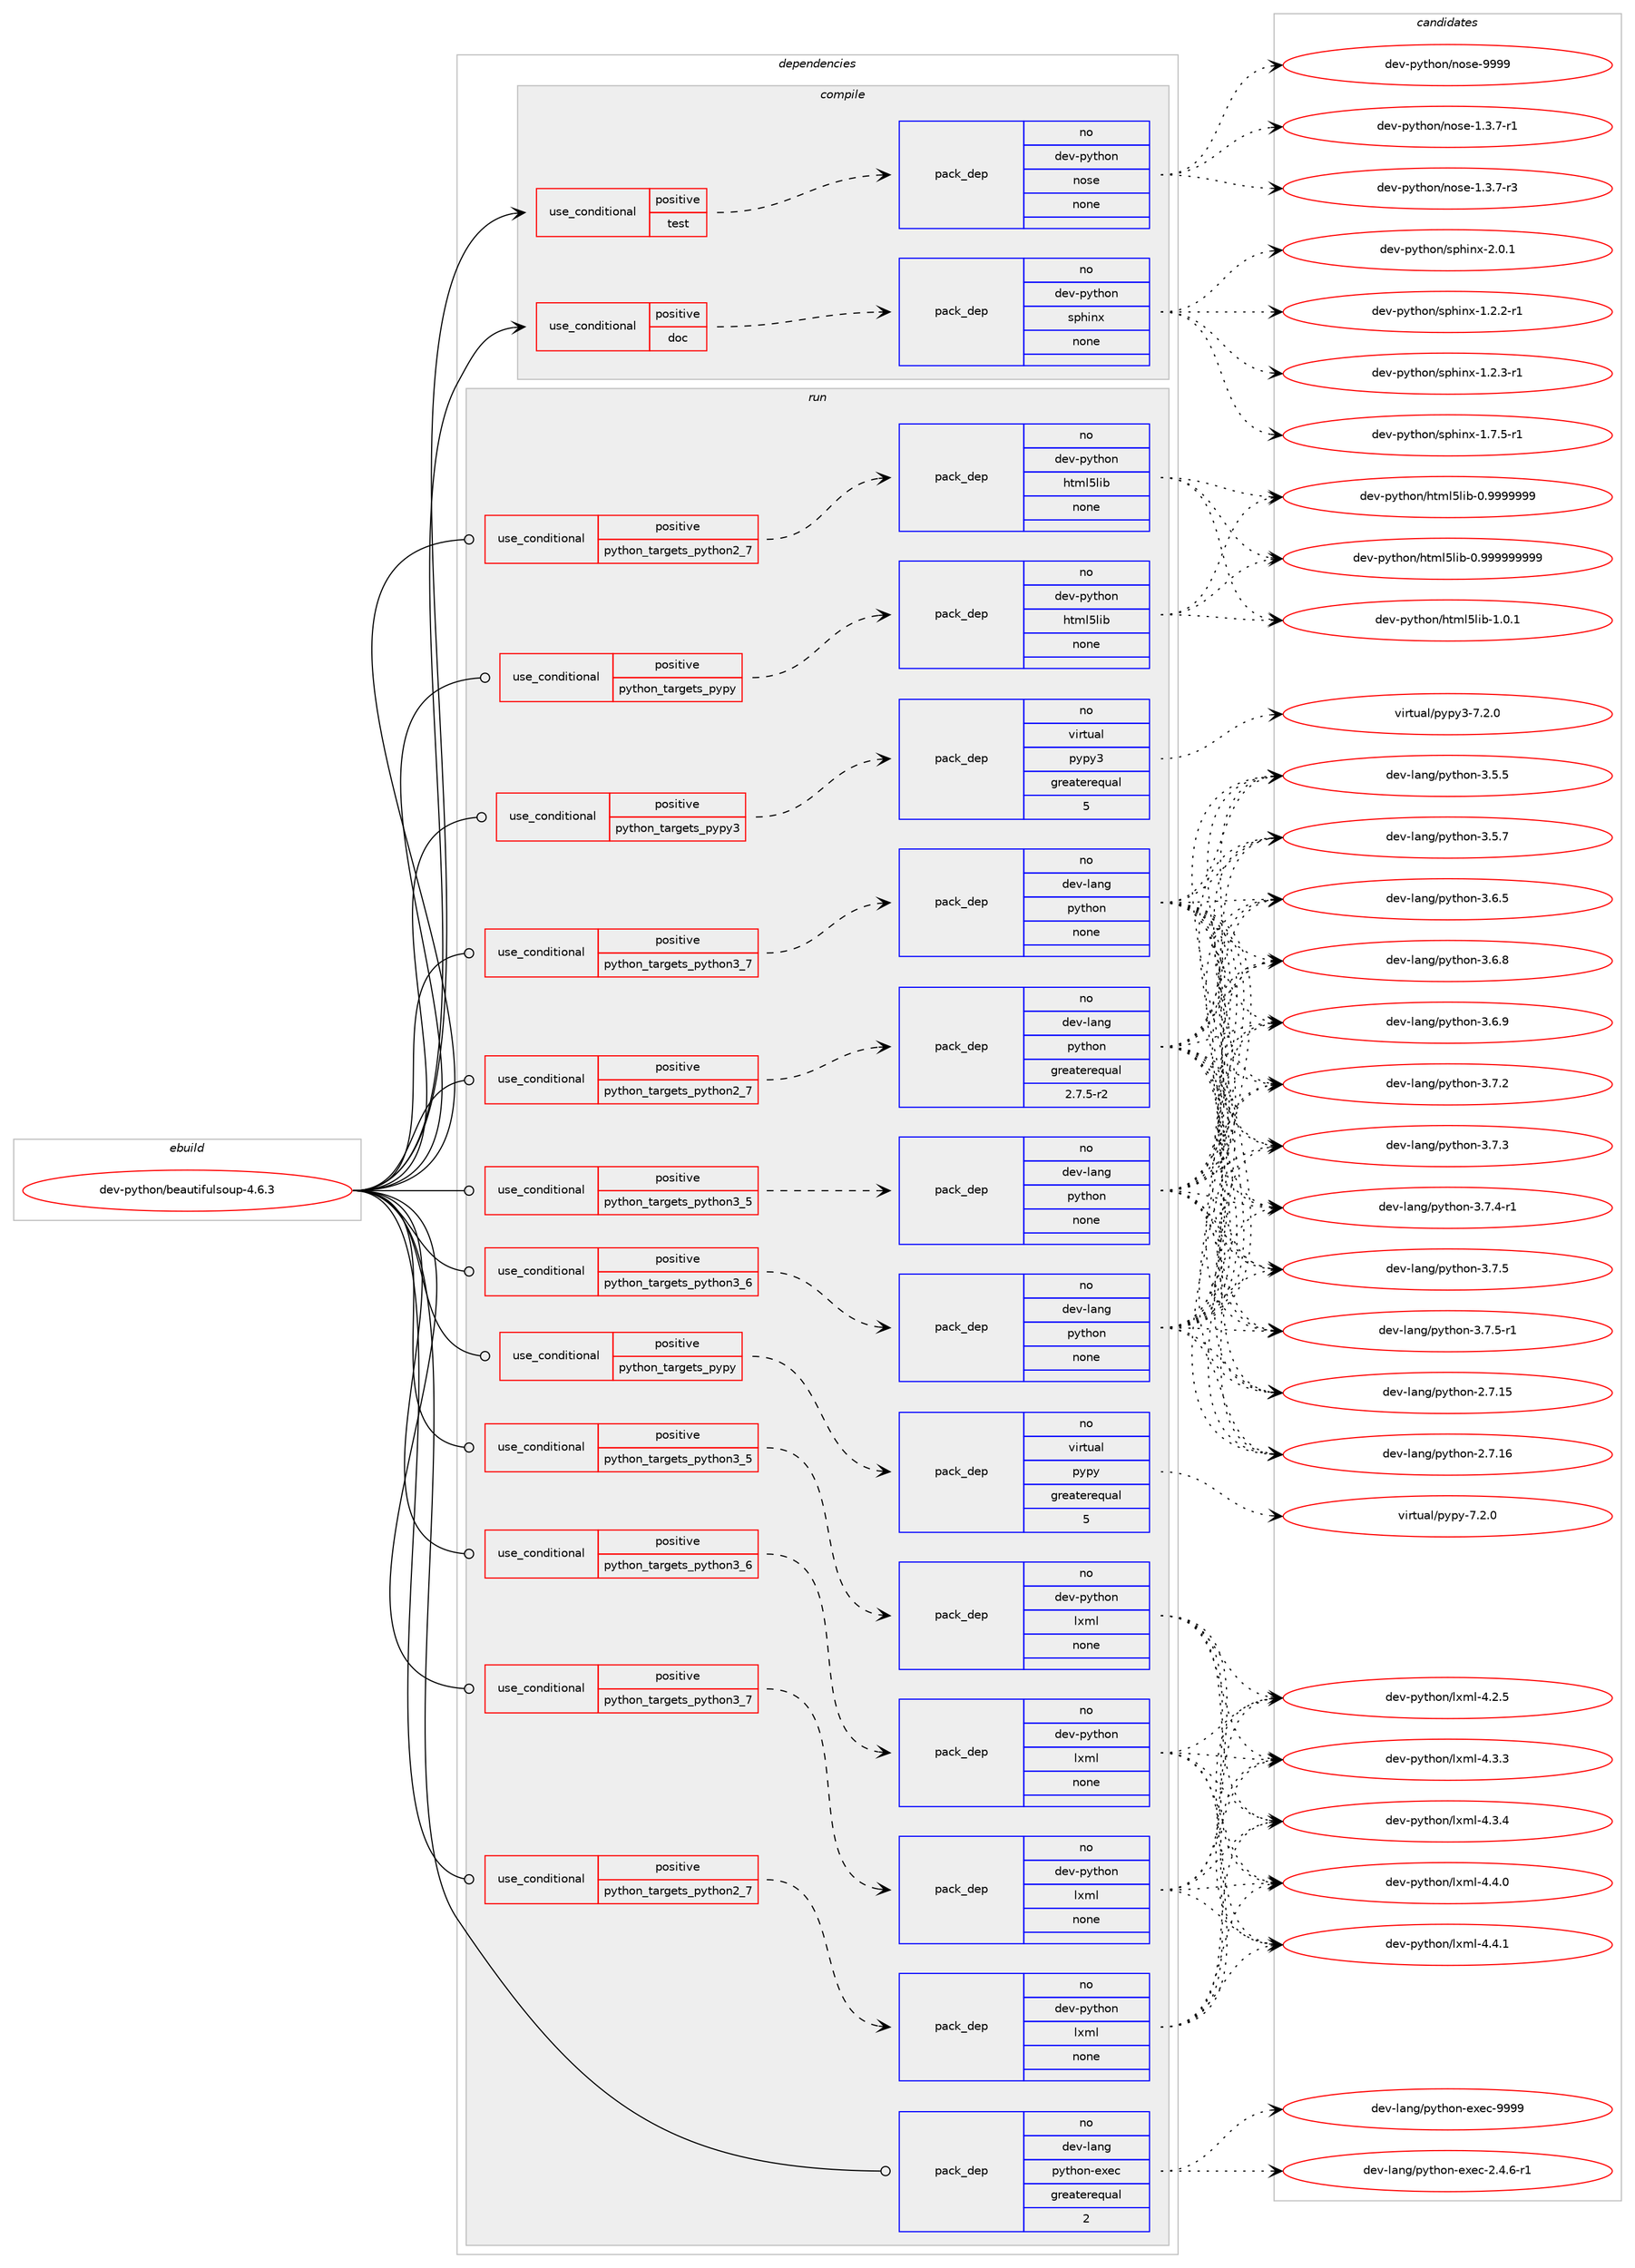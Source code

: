 digraph prolog {

# *************
# Graph options
# *************

newrank=true;
concentrate=true;
compound=true;
graph [rankdir=LR,fontname=Helvetica,fontsize=10,ranksep=1.5];#, ranksep=2.5, nodesep=0.2];
edge  [arrowhead=vee];
node  [fontname=Helvetica,fontsize=10];

# **********
# The ebuild
# **********

subgraph cluster_leftcol {
color=gray;
rank=same;
label=<<i>ebuild</i>>;
id [label="dev-python/beautifulsoup-4.6.3", color=red, width=4, href="../dev-python/beautifulsoup-4.6.3.svg"];
}

# ****************
# The dependencies
# ****************

subgraph cluster_midcol {
color=gray;
label=<<i>dependencies</i>>;
subgraph cluster_compile {
fillcolor="#eeeeee";
style=filled;
label=<<i>compile</i>>;
subgraph cond136819 {
dependency596554 [label=<<TABLE BORDER="0" CELLBORDER="1" CELLSPACING="0" CELLPADDING="4"><TR><TD ROWSPAN="3" CELLPADDING="10">use_conditional</TD></TR><TR><TD>positive</TD></TR><TR><TD>doc</TD></TR></TABLE>>, shape=none, color=red];
subgraph pack447960 {
dependency596555 [label=<<TABLE BORDER="0" CELLBORDER="1" CELLSPACING="0" CELLPADDING="4" WIDTH="220"><TR><TD ROWSPAN="6" CELLPADDING="30">pack_dep</TD></TR><TR><TD WIDTH="110">no</TD></TR><TR><TD>dev-python</TD></TR><TR><TD>sphinx</TD></TR><TR><TD>none</TD></TR><TR><TD></TD></TR></TABLE>>, shape=none, color=blue];
}
dependency596554:e -> dependency596555:w [weight=20,style="dashed",arrowhead="vee"];
}
id:e -> dependency596554:w [weight=20,style="solid",arrowhead="vee"];
subgraph cond136820 {
dependency596556 [label=<<TABLE BORDER="0" CELLBORDER="1" CELLSPACING="0" CELLPADDING="4"><TR><TD ROWSPAN="3" CELLPADDING="10">use_conditional</TD></TR><TR><TD>positive</TD></TR><TR><TD>test</TD></TR></TABLE>>, shape=none, color=red];
subgraph pack447961 {
dependency596557 [label=<<TABLE BORDER="0" CELLBORDER="1" CELLSPACING="0" CELLPADDING="4" WIDTH="220"><TR><TD ROWSPAN="6" CELLPADDING="30">pack_dep</TD></TR><TR><TD WIDTH="110">no</TD></TR><TR><TD>dev-python</TD></TR><TR><TD>nose</TD></TR><TR><TD>none</TD></TR><TR><TD></TD></TR></TABLE>>, shape=none, color=blue];
}
dependency596556:e -> dependency596557:w [weight=20,style="dashed",arrowhead="vee"];
}
id:e -> dependency596556:w [weight=20,style="solid",arrowhead="vee"];
}
subgraph cluster_compileandrun {
fillcolor="#eeeeee";
style=filled;
label=<<i>compile and run</i>>;
}
subgraph cluster_run {
fillcolor="#eeeeee";
style=filled;
label=<<i>run</i>>;
subgraph cond136821 {
dependency596558 [label=<<TABLE BORDER="0" CELLBORDER="1" CELLSPACING="0" CELLPADDING="4"><TR><TD ROWSPAN="3" CELLPADDING="10">use_conditional</TD></TR><TR><TD>positive</TD></TR><TR><TD>python_targets_pypy</TD></TR></TABLE>>, shape=none, color=red];
subgraph pack447962 {
dependency596559 [label=<<TABLE BORDER="0" CELLBORDER="1" CELLSPACING="0" CELLPADDING="4" WIDTH="220"><TR><TD ROWSPAN="6" CELLPADDING="30">pack_dep</TD></TR><TR><TD WIDTH="110">no</TD></TR><TR><TD>dev-python</TD></TR><TR><TD>html5lib</TD></TR><TR><TD>none</TD></TR><TR><TD></TD></TR></TABLE>>, shape=none, color=blue];
}
dependency596558:e -> dependency596559:w [weight=20,style="dashed",arrowhead="vee"];
}
id:e -> dependency596558:w [weight=20,style="solid",arrowhead="odot"];
subgraph cond136822 {
dependency596560 [label=<<TABLE BORDER="0" CELLBORDER="1" CELLSPACING="0" CELLPADDING="4"><TR><TD ROWSPAN="3" CELLPADDING="10">use_conditional</TD></TR><TR><TD>positive</TD></TR><TR><TD>python_targets_pypy</TD></TR></TABLE>>, shape=none, color=red];
subgraph pack447963 {
dependency596561 [label=<<TABLE BORDER="0" CELLBORDER="1" CELLSPACING="0" CELLPADDING="4" WIDTH="220"><TR><TD ROWSPAN="6" CELLPADDING="30">pack_dep</TD></TR><TR><TD WIDTH="110">no</TD></TR><TR><TD>virtual</TD></TR><TR><TD>pypy</TD></TR><TR><TD>greaterequal</TD></TR><TR><TD>5</TD></TR></TABLE>>, shape=none, color=blue];
}
dependency596560:e -> dependency596561:w [weight=20,style="dashed",arrowhead="vee"];
}
id:e -> dependency596560:w [weight=20,style="solid",arrowhead="odot"];
subgraph cond136823 {
dependency596562 [label=<<TABLE BORDER="0" CELLBORDER="1" CELLSPACING="0" CELLPADDING="4"><TR><TD ROWSPAN="3" CELLPADDING="10">use_conditional</TD></TR><TR><TD>positive</TD></TR><TR><TD>python_targets_pypy3</TD></TR></TABLE>>, shape=none, color=red];
subgraph pack447964 {
dependency596563 [label=<<TABLE BORDER="0" CELLBORDER="1" CELLSPACING="0" CELLPADDING="4" WIDTH="220"><TR><TD ROWSPAN="6" CELLPADDING="30">pack_dep</TD></TR><TR><TD WIDTH="110">no</TD></TR><TR><TD>virtual</TD></TR><TR><TD>pypy3</TD></TR><TR><TD>greaterequal</TD></TR><TR><TD>5</TD></TR></TABLE>>, shape=none, color=blue];
}
dependency596562:e -> dependency596563:w [weight=20,style="dashed",arrowhead="vee"];
}
id:e -> dependency596562:w [weight=20,style="solid",arrowhead="odot"];
subgraph cond136824 {
dependency596564 [label=<<TABLE BORDER="0" CELLBORDER="1" CELLSPACING="0" CELLPADDING="4"><TR><TD ROWSPAN="3" CELLPADDING="10">use_conditional</TD></TR><TR><TD>positive</TD></TR><TR><TD>python_targets_python2_7</TD></TR></TABLE>>, shape=none, color=red];
subgraph pack447965 {
dependency596565 [label=<<TABLE BORDER="0" CELLBORDER="1" CELLSPACING="0" CELLPADDING="4" WIDTH="220"><TR><TD ROWSPAN="6" CELLPADDING="30">pack_dep</TD></TR><TR><TD WIDTH="110">no</TD></TR><TR><TD>dev-lang</TD></TR><TR><TD>python</TD></TR><TR><TD>greaterequal</TD></TR><TR><TD>2.7.5-r2</TD></TR></TABLE>>, shape=none, color=blue];
}
dependency596564:e -> dependency596565:w [weight=20,style="dashed",arrowhead="vee"];
}
id:e -> dependency596564:w [weight=20,style="solid",arrowhead="odot"];
subgraph cond136825 {
dependency596566 [label=<<TABLE BORDER="0" CELLBORDER="1" CELLSPACING="0" CELLPADDING="4"><TR><TD ROWSPAN="3" CELLPADDING="10">use_conditional</TD></TR><TR><TD>positive</TD></TR><TR><TD>python_targets_python2_7</TD></TR></TABLE>>, shape=none, color=red];
subgraph pack447966 {
dependency596567 [label=<<TABLE BORDER="0" CELLBORDER="1" CELLSPACING="0" CELLPADDING="4" WIDTH="220"><TR><TD ROWSPAN="6" CELLPADDING="30">pack_dep</TD></TR><TR><TD WIDTH="110">no</TD></TR><TR><TD>dev-python</TD></TR><TR><TD>html5lib</TD></TR><TR><TD>none</TD></TR><TR><TD></TD></TR></TABLE>>, shape=none, color=blue];
}
dependency596566:e -> dependency596567:w [weight=20,style="dashed",arrowhead="vee"];
}
id:e -> dependency596566:w [weight=20,style="solid",arrowhead="odot"];
subgraph cond136826 {
dependency596568 [label=<<TABLE BORDER="0" CELLBORDER="1" CELLSPACING="0" CELLPADDING="4"><TR><TD ROWSPAN="3" CELLPADDING="10">use_conditional</TD></TR><TR><TD>positive</TD></TR><TR><TD>python_targets_python2_7</TD></TR></TABLE>>, shape=none, color=red];
subgraph pack447967 {
dependency596569 [label=<<TABLE BORDER="0" CELLBORDER="1" CELLSPACING="0" CELLPADDING="4" WIDTH="220"><TR><TD ROWSPAN="6" CELLPADDING="30">pack_dep</TD></TR><TR><TD WIDTH="110">no</TD></TR><TR><TD>dev-python</TD></TR><TR><TD>lxml</TD></TR><TR><TD>none</TD></TR><TR><TD></TD></TR></TABLE>>, shape=none, color=blue];
}
dependency596568:e -> dependency596569:w [weight=20,style="dashed",arrowhead="vee"];
}
id:e -> dependency596568:w [weight=20,style="solid",arrowhead="odot"];
subgraph cond136827 {
dependency596570 [label=<<TABLE BORDER="0" CELLBORDER="1" CELLSPACING="0" CELLPADDING="4"><TR><TD ROWSPAN="3" CELLPADDING="10">use_conditional</TD></TR><TR><TD>positive</TD></TR><TR><TD>python_targets_python3_5</TD></TR></TABLE>>, shape=none, color=red];
subgraph pack447968 {
dependency596571 [label=<<TABLE BORDER="0" CELLBORDER="1" CELLSPACING="0" CELLPADDING="4" WIDTH="220"><TR><TD ROWSPAN="6" CELLPADDING="30">pack_dep</TD></TR><TR><TD WIDTH="110">no</TD></TR><TR><TD>dev-lang</TD></TR><TR><TD>python</TD></TR><TR><TD>none</TD></TR><TR><TD></TD></TR></TABLE>>, shape=none, color=blue];
}
dependency596570:e -> dependency596571:w [weight=20,style="dashed",arrowhead="vee"];
}
id:e -> dependency596570:w [weight=20,style="solid",arrowhead="odot"];
subgraph cond136828 {
dependency596572 [label=<<TABLE BORDER="0" CELLBORDER="1" CELLSPACING="0" CELLPADDING="4"><TR><TD ROWSPAN="3" CELLPADDING="10">use_conditional</TD></TR><TR><TD>positive</TD></TR><TR><TD>python_targets_python3_5</TD></TR></TABLE>>, shape=none, color=red];
subgraph pack447969 {
dependency596573 [label=<<TABLE BORDER="0" CELLBORDER="1" CELLSPACING="0" CELLPADDING="4" WIDTH="220"><TR><TD ROWSPAN="6" CELLPADDING="30">pack_dep</TD></TR><TR><TD WIDTH="110">no</TD></TR><TR><TD>dev-python</TD></TR><TR><TD>lxml</TD></TR><TR><TD>none</TD></TR><TR><TD></TD></TR></TABLE>>, shape=none, color=blue];
}
dependency596572:e -> dependency596573:w [weight=20,style="dashed",arrowhead="vee"];
}
id:e -> dependency596572:w [weight=20,style="solid",arrowhead="odot"];
subgraph cond136829 {
dependency596574 [label=<<TABLE BORDER="0" CELLBORDER="1" CELLSPACING="0" CELLPADDING="4"><TR><TD ROWSPAN="3" CELLPADDING="10">use_conditional</TD></TR><TR><TD>positive</TD></TR><TR><TD>python_targets_python3_6</TD></TR></TABLE>>, shape=none, color=red];
subgraph pack447970 {
dependency596575 [label=<<TABLE BORDER="0" CELLBORDER="1" CELLSPACING="0" CELLPADDING="4" WIDTH="220"><TR><TD ROWSPAN="6" CELLPADDING="30">pack_dep</TD></TR><TR><TD WIDTH="110">no</TD></TR><TR><TD>dev-lang</TD></TR><TR><TD>python</TD></TR><TR><TD>none</TD></TR><TR><TD></TD></TR></TABLE>>, shape=none, color=blue];
}
dependency596574:e -> dependency596575:w [weight=20,style="dashed",arrowhead="vee"];
}
id:e -> dependency596574:w [weight=20,style="solid",arrowhead="odot"];
subgraph cond136830 {
dependency596576 [label=<<TABLE BORDER="0" CELLBORDER="1" CELLSPACING="0" CELLPADDING="4"><TR><TD ROWSPAN="3" CELLPADDING="10">use_conditional</TD></TR><TR><TD>positive</TD></TR><TR><TD>python_targets_python3_6</TD></TR></TABLE>>, shape=none, color=red];
subgraph pack447971 {
dependency596577 [label=<<TABLE BORDER="0" CELLBORDER="1" CELLSPACING="0" CELLPADDING="4" WIDTH="220"><TR><TD ROWSPAN="6" CELLPADDING="30">pack_dep</TD></TR><TR><TD WIDTH="110">no</TD></TR><TR><TD>dev-python</TD></TR><TR><TD>lxml</TD></TR><TR><TD>none</TD></TR><TR><TD></TD></TR></TABLE>>, shape=none, color=blue];
}
dependency596576:e -> dependency596577:w [weight=20,style="dashed",arrowhead="vee"];
}
id:e -> dependency596576:w [weight=20,style="solid",arrowhead="odot"];
subgraph cond136831 {
dependency596578 [label=<<TABLE BORDER="0" CELLBORDER="1" CELLSPACING="0" CELLPADDING="4"><TR><TD ROWSPAN="3" CELLPADDING="10">use_conditional</TD></TR><TR><TD>positive</TD></TR><TR><TD>python_targets_python3_7</TD></TR></TABLE>>, shape=none, color=red];
subgraph pack447972 {
dependency596579 [label=<<TABLE BORDER="0" CELLBORDER="1" CELLSPACING="0" CELLPADDING="4" WIDTH="220"><TR><TD ROWSPAN="6" CELLPADDING="30">pack_dep</TD></TR><TR><TD WIDTH="110">no</TD></TR><TR><TD>dev-lang</TD></TR><TR><TD>python</TD></TR><TR><TD>none</TD></TR><TR><TD></TD></TR></TABLE>>, shape=none, color=blue];
}
dependency596578:e -> dependency596579:w [weight=20,style="dashed",arrowhead="vee"];
}
id:e -> dependency596578:w [weight=20,style="solid",arrowhead="odot"];
subgraph cond136832 {
dependency596580 [label=<<TABLE BORDER="0" CELLBORDER="1" CELLSPACING="0" CELLPADDING="4"><TR><TD ROWSPAN="3" CELLPADDING="10">use_conditional</TD></TR><TR><TD>positive</TD></TR><TR><TD>python_targets_python3_7</TD></TR></TABLE>>, shape=none, color=red];
subgraph pack447973 {
dependency596581 [label=<<TABLE BORDER="0" CELLBORDER="1" CELLSPACING="0" CELLPADDING="4" WIDTH="220"><TR><TD ROWSPAN="6" CELLPADDING="30">pack_dep</TD></TR><TR><TD WIDTH="110">no</TD></TR><TR><TD>dev-python</TD></TR><TR><TD>lxml</TD></TR><TR><TD>none</TD></TR><TR><TD></TD></TR></TABLE>>, shape=none, color=blue];
}
dependency596580:e -> dependency596581:w [weight=20,style="dashed",arrowhead="vee"];
}
id:e -> dependency596580:w [weight=20,style="solid",arrowhead="odot"];
subgraph pack447974 {
dependency596582 [label=<<TABLE BORDER="0" CELLBORDER="1" CELLSPACING="0" CELLPADDING="4" WIDTH="220"><TR><TD ROWSPAN="6" CELLPADDING="30">pack_dep</TD></TR><TR><TD WIDTH="110">no</TD></TR><TR><TD>dev-lang</TD></TR><TR><TD>python-exec</TD></TR><TR><TD>greaterequal</TD></TR><TR><TD>2</TD></TR></TABLE>>, shape=none, color=blue];
}
id:e -> dependency596582:w [weight=20,style="solid",arrowhead="odot"];
}
}

# **************
# The candidates
# **************

subgraph cluster_choices {
rank=same;
color=gray;
label=<<i>candidates</i>>;

subgraph choice447960 {
color=black;
nodesep=1;
choice10010111845112121116104111110471151121041051101204549465046504511449 [label="dev-python/sphinx-1.2.2-r1", color=red, width=4,href="../dev-python/sphinx-1.2.2-r1.svg"];
choice10010111845112121116104111110471151121041051101204549465046514511449 [label="dev-python/sphinx-1.2.3-r1", color=red, width=4,href="../dev-python/sphinx-1.2.3-r1.svg"];
choice10010111845112121116104111110471151121041051101204549465546534511449 [label="dev-python/sphinx-1.7.5-r1", color=red, width=4,href="../dev-python/sphinx-1.7.5-r1.svg"];
choice1001011184511212111610411111047115112104105110120455046484649 [label="dev-python/sphinx-2.0.1", color=red, width=4,href="../dev-python/sphinx-2.0.1.svg"];
dependency596555:e -> choice10010111845112121116104111110471151121041051101204549465046504511449:w [style=dotted,weight="100"];
dependency596555:e -> choice10010111845112121116104111110471151121041051101204549465046514511449:w [style=dotted,weight="100"];
dependency596555:e -> choice10010111845112121116104111110471151121041051101204549465546534511449:w [style=dotted,weight="100"];
dependency596555:e -> choice1001011184511212111610411111047115112104105110120455046484649:w [style=dotted,weight="100"];
}
subgraph choice447961 {
color=black;
nodesep=1;
choice10010111845112121116104111110471101111151014549465146554511449 [label="dev-python/nose-1.3.7-r1", color=red, width=4,href="../dev-python/nose-1.3.7-r1.svg"];
choice10010111845112121116104111110471101111151014549465146554511451 [label="dev-python/nose-1.3.7-r3", color=red, width=4,href="../dev-python/nose-1.3.7-r3.svg"];
choice10010111845112121116104111110471101111151014557575757 [label="dev-python/nose-9999", color=red, width=4,href="../dev-python/nose-9999.svg"];
dependency596557:e -> choice10010111845112121116104111110471101111151014549465146554511449:w [style=dotted,weight="100"];
dependency596557:e -> choice10010111845112121116104111110471101111151014549465146554511451:w [style=dotted,weight="100"];
dependency596557:e -> choice10010111845112121116104111110471101111151014557575757:w [style=dotted,weight="100"];
}
subgraph choice447962 {
color=black;
nodesep=1;
choice1001011184511212111610411111047104116109108531081059845484657575757575757 [label="dev-python/html5lib-0.9999999", color=red, width=4,href="../dev-python/html5lib-0.9999999.svg"];
choice10010111845112121116104111110471041161091085310810598454846575757575757575757 [label="dev-python/html5lib-0.999999999", color=red, width=4,href="../dev-python/html5lib-0.999999999.svg"];
choice10010111845112121116104111110471041161091085310810598454946484649 [label="dev-python/html5lib-1.0.1", color=red, width=4,href="../dev-python/html5lib-1.0.1.svg"];
dependency596559:e -> choice1001011184511212111610411111047104116109108531081059845484657575757575757:w [style=dotted,weight="100"];
dependency596559:e -> choice10010111845112121116104111110471041161091085310810598454846575757575757575757:w [style=dotted,weight="100"];
dependency596559:e -> choice10010111845112121116104111110471041161091085310810598454946484649:w [style=dotted,weight="100"];
}
subgraph choice447963 {
color=black;
nodesep=1;
choice1181051141161179710847112121112121455546504648 [label="virtual/pypy-7.2.0", color=red, width=4,href="../virtual/pypy-7.2.0.svg"];
dependency596561:e -> choice1181051141161179710847112121112121455546504648:w [style=dotted,weight="100"];
}
subgraph choice447964 {
color=black;
nodesep=1;
choice118105114116117971084711212111212151455546504648 [label="virtual/pypy3-7.2.0", color=red, width=4,href="../virtual/pypy3-7.2.0.svg"];
dependency596563:e -> choice118105114116117971084711212111212151455546504648:w [style=dotted,weight="100"];
}
subgraph choice447965 {
color=black;
nodesep=1;
choice10010111845108971101034711212111610411111045504655464953 [label="dev-lang/python-2.7.15", color=red, width=4,href="../dev-lang/python-2.7.15.svg"];
choice10010111845108971101034711212111610411111045504655464954 [label="dev-lang/python-2.7.16", color=red, width=4,href="../dev-lang/python-2.7.16.svg"];
choice100101118451089711010347112121116104111110455146534653 [label="dev-lang/python-3.5.5", color=red, width=4,href="../dev-lang/python-3.5.5.svg"];
choice100101118451089711010347112121116104111110455146534655 [label="dev-lang/python-3.5.7", color=red, width=4,href="../dev-lang/python-3.5.7.svg"];
choice100101118451089711010347112121116104111110455146544653 [label="dev-lang/python-3.6.5", color=red, width=4,href="../dev-lang/python-3.6.5.svg"];
choice100101118451089711010347112121116104111110455146544656 [label="dev-lang/python-3.6.8", color=red, width=4,href="../dev-lang/python-3.6.8.svg"];
choice100101118451089711010347112121116104111110455146544657 [label="dev-lang/python-3.6.9", color=red, width=4,href="../dev-lang/python-3.6.9.svg"];
choice100101118451089711010347112121116104111110455146554650 [label="dev-lang/python-3.7.2", color=red, width=4,href="../dev-lang/python-3.7.2.svg"];
choice100101118451089711010347112121116104111110455146554651 [label="dev-lang/python-3.7.3", color=red, width=4,href="../dev-lang/python-3.7.3.svg"];
choice1001011184510897110103471121211161041111104551465546524511449 [label="dev-lang/python-3.7.4-r1", color=red, width=4,href="../dev-lang/python-3.7.4-r1.svg"];
choice100101118451089711010347112121116104111110455146554653 [label="dev-lang/python-3.7.5", color=red, width=4,href="../dev-lang/python-3.7.5.svg"];
choice1001011184510897110103471121211161041111104551465546534511449 [label="dev-lang/python-3.7.5-r1", color=red, width=4,href="../dev-lang/python-3.7.5-r1.svg"];
dependency596565:e -> choice10010111845108971101034711212111610411111045504655464953:w [style=dotted,weight="100"];
dependency596565:e -> choice10010111845108971101034711212111610411111045504655464954:w [style=dotted,weight="100"];
dependency596565:e -> choice100101118451089711010347112121116104111110455146534653:w [style=dotted,weight="100"];
dependency596565:e -> choice100101118451089711010347112121116104111110455146534655:w [style=dotted,weight="100"];
dependency596565:e -> choice100101118451089711010347112121116104111110455146544653:w [style=dotted,weight="100"];
dependency596565:e -> choice100101118451089711010347112121116104111110455146544656:w [style=dotted,weight="100"];
dependency596565:e -> choice100101118451089711010347112121116104111110455146544657:w [style=dotted,weight="100"];
dependency596565:e -> choice100101118451089711010347112121116104111110455146554650:w [style=dotted,weight="100"];
dependency596565:e -> choice100101118451089711010347112121116104111110455146554651:w [style=dotted,weight="100"];
dependency596565:e -> choice1001011184510897110103471121211161041111104551465546524511449:w [style=dotted,weight="100"];
dependency596565:e -> choice100101118451089711010347112121116104111110455146554653:w [style=dotted,weight="100"];
dependency596565:e -> choice1001011184510897110103471121211161041111104551465546534511449:w [style=dotted,weight="100"];
}
subgraph choice447966 {
color=black;
nodesep=1;
choice1001011184511212111610411111047104116109108531081059845484657575757575757 [label="dev-python/html5lib-0.9999999", color=red, width=4,href="../dev-python/html5lib-0.9999999.svg"];
choice10010111845112121116104111110471041161091085310810598454846575757575757575757 [label="dev-python/html5lib-0.999999999", color=red, width=4,href="../dev-python/html5lib-0.999999999.svg"];
choice10010111845112121116104111110471041161091085310810598454946484649 [label="dev-python/html5lib-1.0.1", color=red, width=4,href="../dev-python/html5lib-1.0.1.svg"];
dependency596567:e -> choice1001011184511212111610411111047104116109108531081059845484657575757575757:w [style=dotted,weight="100"];
dependency596567:e -> choice10010111845112121116104111110471041161091085310810598454846575757575757575757:w [style=dotted,weight="100"];
dependency596567:e -> choice10010111845112121116104111110471041161091085310810598454946484649:w [style=dotted,weight="100"];
}
subgraph choice447967 {
color=black;
nodesep=1;
choice1001011184511212111610411111047108120109108455246504653 [label="dev-python/lxml-4.2.5", color=red, width=4,href="../dev-python/lxml-4.2.5.svg"];
choice1001011184511212111610411111047108120109108455246514651 [label="dev-python/lxml-4.3.3", color=red, width=4,href="../dev-python/lxml-4.3.3.svg"];
choice1001011184511212111610411111047108120109108455246514652 [label="dev-python/lxml-4.3.4", color=red, width=4,href="../dev-python/lxml-4.3.4.svg"];
choice1001011184511212111610411111047108120109108455246524648 [label="dev-python/lxml-4.4.0", color=red, width=4,href="../dev-python/lxml-4.4.0.svg"];
choice1001011184511212111610411111047108120109108455246524649 [label="dev-python/lxml-4.4.1", color=red, width=4,href="../dev-python/lxml-4.4.1.svg"];
dependency596569:e -> choice1001011184511212111610411111047108120109108455246504653:w [style=dotted,weight="100"];
dependency596569:e -> choice1001011184511212111610411111047108120109108455246514651:w [style=dotted,weight="100"];
dependency596569:e -> choice1001011184511212111610411111047108120109108455246514652:w [style=dotted,weight="100"];
dependency596569:e -> choice1001011184511212111610411111047108120109108455246524648:w [style=dotted,weight="100"];
dependency596569:e -> choice1001011184511212111610411111047108120109108455246524649:w [style=dotted,weight="100"];
}
subgraph choice447968 {
color=black;
nodesep=1;
choice10010111845108971101034711212111610411111045504655464953 [label="dev-lang/python-2.7.15", color=red, width=4,href="../dev-lang/python-2.7.15.svg"];
choice10010111845108971101034711212111610411111045504655464954 [label="dev-lang/python-2.7.16", color=red, width=4,href="../dev-lang/python-2.7.16.svg"];
choice100101118451089711010347112121116104111110455146534653 [label="dev-lang/python-3.5.5", color=red, width=4,href="../dev-lang/python-3.5.5.svg"];
choice100101118451089711010347112121116104111110455146534655 [label="dev-lang/python-3.5.7", color=red, width=4,href="../dev-lang/python-3.5.7.svg"];
choice100101118451089711010347112121116104111110455146544653 [label="dev-lang/python-3.6.5", color=red, width=4,href="../dev-lang/python-3.6.5.svg"];
choice100101118451089711010347112121116104111110455146544656 [label="dev-lang/python-3.6.8", color=red, width=4,href="../dev-lang/python-3.6.8.svg"];
choice100101118451089711010347112121116104111110455146544657 [label="dev-lang/python-3.6.9", color=red, width=4,href="../dev-lang/python-3.6.9.svg"];
choice100101118451089711010347112121116104111110455146554650 [label="dev-lang/python-3.7.2", color=red, width=4,href="../dev-lang/python-3.7.2.svg"];
choice100101118451089711010347112121116104111110455146554651 [label="dev-lang/python-3.7.3", color=red, width=4,href="../dev-lang/python-3.7.3.svg"];
choice1001011184510897110103471121211161041111104551465546524511449 [label="dev-lang/python-3.7.4-r1", color=red, width=4,href="../dev-lang/python-3.7.4-r1.svg"];
choice100101118451089711010347112121116104111110455146554653 [label="dev-lang/python-3.7.5", color=red, width=4,href="../dev-lang/python-3.7.5.svg"];
choice1001011184510897110103471121211161041111104551465546534511449 [label="dev-lang/python-3.7.5-r1", color=red, width=4,href="../dev-lang/python-3.7.5-r1.svg"];
dependency596571:e -> choice10010111845108971101034711212111610411111045504655464953:w [style=dotted,weight="100"];
dependency596571:e -> choice10010111845108971101034711212111610411111045504655464954:w [style=dotted,weight="100"];
dependency596571:e -> choice100101118451089711010347112121116104111110455146534653:w [style=dotted,weight="100"];
dependency596571:e -> choice100101118451089711010347112121116104111110455146534655:w [style=dotted,weight="100"];
dependency596571:e -> choice100101118451089711010347112121116104111110455146544653:w [style=dotted,weight="100"];
dependency596571:e -> choice100101118451089711010347112121116104111110455146544656:w [style=dotted,weight="100"];
dependency596571:e -> choice100101118451089711010347112121116104111110455146544657:w [style=dotted,weight="100"];
dependency596571:e -> choice100101118451089711010347112121116104111110455146554650:w [style=dotted,weight="100"];
dependency596571:e -> choice100101118451089711010347112121116104111110455146554651:w [style=dotted,weight="100"];
dependency596571:e -> choice1001011184510897110103471121211161041111104551465546524511449:w [style=dotted,weight="100"];
dependency596571:e -> choice100101118451089711010347112121116104111110455146554653:w [style=dotted,weight="100"];
dependency596571:e -> choice1001011184510897110103471121211161041111104551465546534511449:w [style=dotted,weight="100"];
}
subgraph choice447969 {
color=black;
nodesep=1;
choice1001011184511212111610411111047108120109108455246504653 [label="dev-python/lxml-4.2.5", color=red, width=4,href="../dev-python/lxml-4.2.5.svg"];
choice1001011184511212111610411111047108120109108455246514651 [label="dev-python/lxml-4.3.3", color=red, width=4,href="../dev-python/lxml-4.3.3.svg"];
choice1001011184511212111610411111047108120109108455246514652 [label="dev-python/lxml-4.3.4", color=red, width=4,href="../dev-python/lxml-4.3.4.svg"];
choice1001011184511212111610411111047108120109108455246524648 [label="dev-python/lxml-4.4.0", color=red, width=4,href="../dev-python/lxml-4.4.0.svg"];
choice1001011184511212111610411111047108120109108455246524649 [label="dev-python/lxml-4.4.1", color=red, width=4,href="../dev-python/lxml-4.4.1.svg"];
dependency596573:e -> choice1001011184511212111610411111047108120109108455246504653:w [style=dotted,weight="100"];
dependency596573:e -> choice1001011184511212111610411111047108120109108455246514651:w [style=dotted,weight="100"];
dependency596573:e -> choice1001011184511212111610411111047108120109108455246514652:w [style=dotted,weight="100"];
dependency596573:e -> choice1001011184511212111610411111047108120109108455246524648:w [style=dotted,weight="100"];
dependency596573:e -> choice1001011184511212111610411111047108120109108455246524649:w [style=dotted,weight="100"];
}
subgraph choice447970 {
color=black;
nodesep=1;
choice10010111845108971101034711212111610411111045504655464953 [label="dev-lang/python-2.7.15", color=red, width=4,href="../dev-lang/python-2.7.15.svg"];
choice10010111845108971101034711212111610411111045504655464954 [label="dev-lang/python-2.7.16", color=red, width=4,href="../dev-lang/python-2.7.16.svg"];
choice100101118451089711010347112121116104111110455146534653 [label="dev-lang/python-3.5.5", color=red, width=4,href="../dev-lang/python-3.5.5.svg"];
choice100101118451089711010347112121116104111110455146534655 [label="dev-lang/python-3.5.7", color=red, width=4,href="../dev-lang/python-3.5.7.svg"];
choice100101118451089711010347112121116104111110455146544653 [label="dev-lang/python-3.6.5", color=red, width=4,href="../dev-lang/python-3.6.5.svg"];
choice100101118451089711010347112121116104111110455146544656 [label="dev-lang/python-3.6.8", color=red, width=4,href="../dev-lang/python-3.6.8.svg"];
choice100101118451089711010347112121116104111110455146544657 [label="dev-lang/python-3.6.9", color=red, width=4,href="../dev-lang/python-3.6.9.svg"];
choice100101118451089711010347112121116104111110455146554650 [label="dev-lang/python-3.7.2", color=red, width=4,href="../dev-lang/python-3.7.2.svg"];
choice100101118451089711010347112121116104111110455146554651 [label="dev-lang/python-3.7.3", color=red, width=4,href="../dev-lang/python-3.7.3.svg"];
choice1001011184510897110103471121211161041111104551465546524511449 [label="dev-lang/python-3.7.4-r1", color=red, width=4,href="../dev-lang/python-3.7.4-r1.svg"];
choice100101118451089711010347112121116104111110455146554653 [label="dev-lang/python-3.7.5", color=red, width=4,href="../dev-lang/python-3.7.5.svg"];
choice1001011184510897110103471121211161041111104551465546534511449 [label="dev-lang/python-3.7.5-r1", color=red, width=4,href="../dev-lang/python-3.7.5-r1.svg"];
dependency596575:e -> choice10010111845108971101034711212111610411111045504655464953:w [style=dotted,weight="100"];
dependency596575:e -> choice10010111845108971101034711212111610411111045504655464954:w [style=dotted,weight="100"];
dependency596575:e -> choice100101118451089711010347112121116104111110455146534653:w [style=dotted,weight="100"];
dependency596575:e -> choice100101118451089711010347112121116104111110455146534655:w [style=dotted,weight="100"];
dependency596575:e -> choice100101118451089711010347112121116104111110455146544653:w [style=dotted,weight="100"];
dependency596575:e -> choice100101118451089711010347112121116104111110455146544656:w [style=dotted,weight="100"];
dependency596575:e -> choice100101118451089711010347112121116104111110455146544657:w [style=dotted,weight="100"];
dependency596575:e -> choice100101118451089711010347112121116104111110455146554650:w [style=dotted,weight="100"];
dependency596575:e -> choice100101118451089711010347112121116104111110455146554651:w [style=dotted,weight="100"];
dependency596575:e -> choice1001011184510897110103471121211161041111104551465546524511449:w [style=dotted,weight="100"];
dependency596575:e -> choice100101118451089711010347112121116104111110455146554653:w [style=dotted,weight="100"];
dependency596575:e -> choice1001011184510897110103471121211161041111104551465546534511449:w [style=dotted,weight="100"];
}
subgraph choice447971 {
color=black;
nodesep=1;
choice1001011184511212111610411111047108120109108455246504653 [label="dev-python/lxml-4.2.5", color=red, width=4,href="../dev-python/lxml-4.2.5.svg"];
choice1001011184511212111610411111047108120109108455246514651 [label="dev-python/lxml-4.3.3", color=red, width=4,href="../dev-python/lxml-4.3.3.svg"];
choice1001011184511212111610411111047108120109108455246514652 [label="dev-python/lxml-4.3.4", color=red, width=4,href="../dev-python/lxml-4.3.4.svg"];
choice1001011184511212111610411111047108120109108455246524648 [label="dev-python/lxml-4.4.0", color=red, width=4,href="../dev-python/lxml-4.4.0.svg"];
choice1001011184511212111610411111047108120109108455246524649 [label="dev-python/lxml-4.4.1", color=red, width=4,href="../dev-python/lxml-4.4.1.svg"];
dependency596577:e -> choice1001011184511212111610411111047108120109108455246504653:w [style=dotted,weight="100"];
dependency596577:e -> choice1001011184511212111610411111047108120109108455246514651:w [style=dotted,weight="100"];
dependency596577:e -> choice1001011184511212111610411111047108120109108455246514652:w [style=dotted,weight="100"];
dependency596577:e -> choice1001011184511212111610411111047108120109108455246524648:w [style=dotted,weight="100"];
dependency596577:e -> choice1001011184511212111610411111047108120109108455246524649:w [style=dotted,weight="100"];
}
subgraph choice447972 {
color=black;
nodesep=1;
choice10010111845108971101034711212111610411111045504655464953 [label="dev-lang/python-2.7.15", color=red, width=4,href="../dev-lang/python-2.7.15.svg"];
choice10010111845108971101034711212111610411111045504655464954 [label="dev-lang/python-2.7.16", color=red, width=4,href="../dev-lang/python-2.7.16.svg"];
choice100101118451089711010347112121116104111110455146534653 [label="dev-lang/python-3.5.5", color=red, width=4,href="../dev-lang/python-3.5.5.svg"];
choice100101118451089711010347112121116104111110455146534655 [label="dev-lang/python-3.5.7", color=red, width=4,href="../dev-lang/python-3.5.7.svg"];
choice100101118451089711010347112121116104111110455146544653 [label="dev-lang/python-3.6.5", color=red, width=4,href="../dev-lang/python-3.6.5.svg"];
choice100101118451089711010347112121116104111110455146544656 [label="dev-lang/python-3.6.8", color=red, width=4,href="../dev-lang/python-3.6.8.svg"];
choice100101118451089711010347112121116104111110455146544657 [label="dev-lang/python-3.6.9", color=red, width=4,href="../dev-lang/python-3.6.9.svg"];
choice100101118451089711010347112121116104111110455146554650 [label="dev-lang/python-3.7.2", color=red, width=4,href="../dev-lang/python-3.7.2.svg"];
choice100101118451089711010347112121116104111110455146554651 [label="dev-lang/python-3.7.3", color=red, width=4,href="../dev-lang/python-3.7.3.svg"];
choice1001011184510897110103471121211161041111104551465546524511449 [label="dev-lang/python-3.7.4-r1", color=red, width=4,href="../dev-lang/python-3.7.4-r1.svg"];
choice100101118451089711010347112121116104111110455146554653 [label="dev-lang/python-3.7.5", color=red, width=4,href="../dev-lang/python-3.7.5.svg"];
choice1001011184510897110103471121211161041111104551465546534511449 [label="dev-lang/python-3.7.5-r1", color=red, width=4,href="../dev-lang/python-3.7.5-r1.svg"];
dependency596579:e -> choice10010111845108971101034711212111610411111045504655464953:w [style=dotted,weight="100"];
dependency596579:e -> choice10010111845108971101034711212111610411111045504655464954:w [style=dotted,weight="100"];
dependency596579:e -> choice100101118451089711010347112121116104111110455146534653:w [style=dotted,weight="100"];
dependency596579:e -> choice100101118451089711010347112121116104111110455146534655:w [style=dotted,weight="100"];
dependency596579:e -> choice100101118451089711010347112121116104111110455146544653:w [style=dotted,weight="100"];
dependency596579:e -> choice100101118451089711010347112121116104111110455146544656:w [style=dotted,weight="100"];
dependency596579:e -> choice100101118451089711010347112121116104111110455146544657:w [style=dotted,weight="100"];
dependency596579:e -> choice100101118451089711010347112121116104111110455146554650:w [style=dotted,weight="100"];
dependency596579:e -> choice100101118451089711010347112121116104111110455146554651:w [style=dotted,weight="100"];
dependency596579:e -> choice1001011184510897110103471121211161041111104551465546524511449:w [style=dotted,weight="100"];
dependency596579:e -> choice100101118451089711010347112121116104111110455146554653:w [style=dotted,weight="100"];
dependency596579:e -> choice1001011184510897110103471121211161041111104551465546534511449:w [style=dotted,weight="100"];
}
subgraph choice447973 {
color=black;
nodesep=1;
choice1001011184511212111610411111047108120109108455246504653 [label="dev-python/lxml-4.2.5", color=red, width=4,href="../dev-python/lxml-4.2.5.svg"];
choice1001011184511212111610411111047108120109108455246514651 [label="dev-python/lxml-4.3.3", color=red, width=4,href="../dev-python/lxml-4.3.3.svg"];
choice1001011184511212111610411111047108120109108455246514652 [label="dev-python/lxml-4.3.4", color=red, width=4,href="../dev-python/lxml-4.3.4.svg"];
choice1001011184511212111610411111047108120109108455246524648 [label="dev-python/lxml-4.4.0", color=red, width=4,href="../dev-python/lxml-4.4.0.svg"];
choice1001011184511212111610411111047108120109108455246524649 [label="dev-python/lxml-4.4.1", color=red, width=4,href="../dev-python/lxml-4.4.1.svg"];
dependency596581:e -> choice1001011184511212111610411111047108120109108455246504653:w [style=dotted,weight="100"];
dependency596581:e -> choice1001011184511212111610411111047108120109108455246514651:w [style=dotted,weight="100"];
dependency596581:e -> choice1001011184511212111610411111047108120109108455246514652:w [style=dotted,weight="100"];
dependency596581:e -> choice1001011184511212111610411111047108120109108455246524648:w [style=dotted,weight="100"];
dependency596581:e -> choice1001011184511212111610411111047108120109108455246524649:w [style=dotted,weight="100"];
}
subgraph choice447974 {
color=black;
nodesep=1;
choice10010111845108971101034711212111610411111045101120101994550465246544511449 [label="dev-lang/python-exec-2.4.6-r1", color=red, width=4,href="../dev-lang/python-exec-2.4.6-r1.svg"];
choice10010111845108971101034711212111610411111045101120101994557575757 [label="dev-lang/python-exec-9999", color=red, width=4,href="../dev-lang/python-exec-9999.svg"];
dependency596582:e -> choice10010111845108971101034711212111610411111045101120101994550465246544511449:w [style=dotted,weight="100"];
dependency596582:e -> choice10010111845108971101034711212111610411111045101120101994557575757:w [style=dotted,weight="100"];
}
}

}
